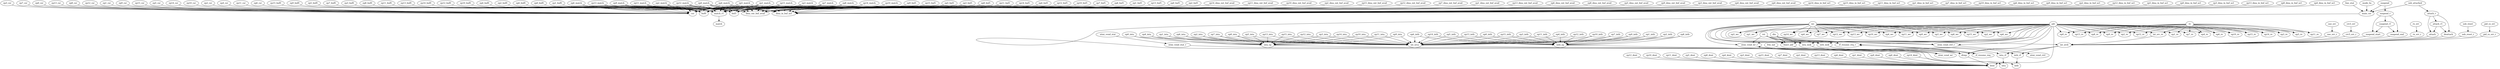 strict digraph "" {
	ep3_csr -> csr	 [weight=1.0];
	ep15_buf0 -> buf0	 [weight=1.0];
	ep9_buf0 -> buf0	 [weight=1.0];
	ep9_buf1 -> buf1	 [weight=1.0];
	ep11_dout -> dout	 [weight=1.0];
	ep11_intb -> intb_ep	 [weight=1.0];
	ep11_intb -> int_srca	 [weight=1.0];
	ep15_buf1 -> buf1	 [weight=1.0];
	crc5_err -> crc5_err_r	 [weight=1.0];
	ep12_inta -> int_srca	 [weight=1.0];
	ep12_inta -> inta_ep	 [weight=1.0];
	utmi_vend_wr -> utmi_vend_wr_r	 [weight=1.0];
	ep14_dma_out_buf_avail -> dma_out_buf_avail	 [weight=1.0];
	suspend_r1 -> suspend_start	 [weight=1.0];
	suspend_r1 -> suspend_end	 [weight=1.0];
	ep5_buf0 -> buf0	 [weight=1.0];
	ep5_buf1 -> buf1	 [weight=1.0];
	adr -> ep1_we	 [weight=1.0];
	adr -> ep6_re	 [weight=1.0];
	adr -> ep0_we	 [weight=1.0];
	adr -> ep7_we	 [weight=1.0];
	adr -> ep12_we	 [weight=1.0];
	adr -> ep13_we	 [weight=1.0];
	adr -> int_src_re	 [weight=1.0];
	adr -> ep10_re	 [weight=1.0];
	adr -> intb_msk	 [weight=1.0];
	adr -> ep15_re	 [weight=1.0];
	adr -> dout	 [weight=20.0];
	adr -> inta_msk	 [weight=1.0];
	adr -> ep10_we	 [weight=1.0];
	adr -> ep4_we	 [weight=1.0];
	adr -> funct_adr	 [weight=1.0];
	adr -> ep14_re	 [weight=1.0];
	adr -> ep3_re	 [weight=1.0];
	adr -> ep5_re	 [weight=1.0];
	adr -> ep11_we	 [weight=1.0];
	adr -> ep9_we	 [weight=1.0];
	adr -> dtmp	 [weight=6.0];
	adr -> ep11_re	 [weight=1.0];
	adr -> utmi_vend_wr_r	 [weight=2.0];
	adr -> ep3_we	 [weight=1.0];
	adr -> ep0_re	 [weight=1.0];
	adr -> ep8_we	 [weight=1.0];
	adr -> ep15_we	 [weight=1.0];
	adr -> ep2_we	 [weight=1.0];
	adr -> ep13_re	 [weight=1.0];
	adr -> ep8_re	 [weight=1.0];
	adr -> ep9_re	 [weight=1.0];
	adr -> ep6_we	 [weight=1.0];
	adr -> ep5_we	 [weight=1.0];
	adr -> utmi_vend_ctrl_r	 [weight=1.0];
	adr -> ep2_re	 [weight=1.0];
	adr -> ep1_re	 [weight=1.0];
	adr -> ep7_re	 [weight=1.0];
	adr -> ep14_we	 [weight=1.0];
	adr -> ep12_re	 [weight=1.0];
	adr -> ep4_re	 [weight=1.0];
	adr -> rf_resume_req_r	 [weight=2.0];
	ep15_match -> match_r1	 [weight=1.0];
	ep15_match -> dma_in_buf_sz1	 [weight=1.0];
	ep15_match -> csr	 [weight=1.0];
	ep15_match -> dma_out_buf_avail	 [weight=1.0];
	ep15_match -> buf1	 [weight=1.0];
	ep15_match -> buf0	 [weight=1.0];
	re -> ep6_re	 [weight=1.0];
	re -> int_src_re	 [weight=1.0];
	re -> ep10_re	 [weight=1.0];
	re -> ep15_re	 [weight=1.0];
	re -> ep14_re	 [weight=1.0];
	re -> ep3_re	 [weight=1.0];
	re -> ep5_re	 [weight=1.0];
	re -> ep11_re	 [weight=1.0];
	re -> ep0_re	 [weight=1.0];
	re -> ep13_re	 [weight=1.0];
	re -> ep8_re	 [weight=1.0];
	re -> ep9_re	 [weight=1.0];
	re -> ep2_re	 [weight=1.0];
	re -> ep1_re	 [weight=1.0];
	re -> ep7_re	 [weight=1.0];
	re -> ep12_re	 [weight=1.0];
	re -> ep4_re	 [weight=1.0];
	ep7_csr -> csr	 [weight=1.0];
	ep10_inta -> int_srca	 [weight=1.0];
	ep10_inta -> inta_ep	 [weight=1.0];
	rst -> intb_msk	 [weight=2.0];
	rst -> inta_msk	 [weight=2.0];
	rst -> funct_adr	 [weight=2.0];
	rst -> int_srcb	 [weight=27.0];
	rst -> utmi_vend_wr_r	 [weight=3.0];
	rst -> rf_resume_req_r	 [weight=3.0];
	ep3_match -> match_r1	 [weight=1.0];
	ep3_match -> dma_in_buf_sz1	 [weight=13.0];
	ep3_match -> csr	 [weight=13.0];
	ep3_match -> dma_out_buf_avail	 [weight=13.0];
	ep3_match -> buf1	 [weight=13.0];
	ep3_match -> buf0	 [weight=13.0];
	ep14_dma_in_buf_sz1 -> dma_in_buf_sz1	 [weight=1.0];
	ep7_buf0 -> buf0	 [weight=1.0];
	ep7_match -> match_r1	 [weight=1.0];
	ep7_match -> dma_in_buf_sz1	 [weight=9.0];
	ep7_match -> csr	 [weight=9.0];
	ep7_match -> dma_out_buf_avail	 [weight=9.0];
	ep7_match -> buf1	 [weight=9.0];
	ep7_match -> buf0	 [weight=9.0];
	ep11_inta -> int_srca	 [weight=1.0];
	ep11_inta -> inta_ep	 [weight=1.0];
	ep3_buf0 -> buf0	 [weight=1.0];
	ep3_buf1 -> buf1	 [weight=1.0];
	ep15_dma_in_buf_sz1 -> dma_in_buf_sz1	 [weight=1.0];
	ep11_dma_in_buf_sz1 -> dma_in_buf_sz1	 [weight=1.0];
	intb_ep -> intb	 [weight=1.0];
	ep9_inta -> int_srca	 [weight=1.0];
	ep9_inta -> inta_ep	 [weight=1.0];
	int_src_re -> int_srcb	 [weight=18.0];
	ep11_dma_out_buf_avail -> dma_out_buf_avail	 [weight=1.0];
	ep8_match -> match_r1	 [weight=1.0];
	ep8_match -> dma_in_buf_sz1	 [weight=8.0];
	ep8_match -> csr	 [weight=8.0];
	ep8_match -> dma_out_buf_avail	 [weight=8.0];
	ep8_match -> buf1	 [weight=8.0];
	ep8_match -> buf0	 [weight=8.0];
	ep1_dma_in_buf_sz1 -> dma_in_buf_sz1	 [weight=1.0];
	ep0_inta -> int_srca	 [weight=1.0];
	ep0_inta -> inta_ep	 [weight=1.0];
	match_r1 -> match	 [weight=1.0];
	ep8_buf1 -> buf1	 [weight=1.0];
	ep8_buf0 -> buf0	 [weight=1.0];
	intb_msk -> intb_rf	 [weight=1.0];
	intb_msk -> dtmp	 [weight=1.0];
	ep14_match -> match_r1	 [weight=1.0];
	ep14_match -> dma_in_buf_sz1	 [weight=2.0];
	ep14_match -> csr	 [weight=2.0];
	ep14_match -> dma_out_buf_avail	 [weight=2.0];
	ep14_match -> buf1	 [weight=2.0];
	ep14_match -> buf0	 [weight=2.0];
	din -> intb_msk	 [weight=1.0];
	din -> inta_msk	 [weight=1.0];
	din -> funct_adr	 [weight=1.0];
	din -> utmi_vend_ctrl_r	 [weight=1.0];
	din -> rf_resume_req_r	 [weight=1.0];
	ep0_csr -> csr	 [weight=1.0];
	ep11_buf0 -> buf0	 [weight=1.0];
	ep11_buf1 -> buf1	 [weight=1.0];
	ep10_match -> match_r1	 [weight=1.0];
	ep10_match -> dma_in_buf_sz1	 [weight=6.0];
	ep10_match -> csr	 [weight=6.0];
	ep10_match -> dma_out_buf_avail	 [weight=6.0];
	ep10_match -> buf1	 [weight=6.0];
	ep10_match -> buf0	 [weight=6.0];
	ep4_intb -> intb_ep	 [weight=1.0];
	ep4_intb -> int_srca	 [weight=1.0];
	ep14_buf1 -> buf1	 [weight=1.0];
	ep12_intb -> intb_ep	 [weight=1.0];
	ep12_intb -> int_srca	 [weight=1.0];
	suspend_start -> int_srcb	 [weight=1.0];
	ep7_dma_in_buf_sz1 -> dma_in_buf_sz1	 [weight=1.0];
	ep10_dma_out_buf_avail -> dma_out_buf_avail	 [weight=1.0];
	ep6_match -> match_r1	 [weight=1.0];
	ep6_match -> dma_in_buf_sz1	 [weight=10.0];
	ep6_match -> csr	 [weight=10.0];
	ep6_match -> dma_out_buf_avail	 [weight=10.0];
	ep6_match -> buf1	 [weight=10.0];
	ep6_match -> buf0	 [weight=10.0];
	ep2_dma_out_buf_avail -> dma_out_buf_avail	 [weight=1.0];
	ep13_csr -> csr	 [weight=1.0];
	ep10_dma_in_buf_sz1 -> dma_in_buf_sz1	 [weight=1.0];
	ep4_inta -> int_srca	 [weight=1.0];
	ep4_inta -> inta_ep	 [weight=1.0];
	inta_msk -> inta_rf	 [weight=1.0];
	inta_msk -> dtmp	 [weight=1.0];
	ep8_csr -> csr	 [weight=1.0];
	ep12_csr -> csr	 [weight=1.0];
	ep1_csr -> csr	 [weight=1.0];
	ep1_inta -> int_srca	 [weight=1.0];
	ep1_inta -> inta_ep	 [weight=1.0];
	line_stat -> main_csr	 [weight=1.0];
	ep5_dout -> dout	 [weight=1.0];
	ep9_csr -> csr	 [weight=1.0];
	ep6_dma_in_buf_sz1 -> dma_in_buf_sz1	 [weight=1.0];
	ep13_buf0 -> buf0	 [weight=1.0];
	ep15_dma_out_buf_avail -> dma_out_buf_avail	 [weight=1.0];
	utmi_vend_stat_r -> dtmp	 [weight=1.0];
	inta_rf -> inta	 [weight=1.0];
	ep10_intb -> intb_ep	 [weight=1.0];
	ep10_intb -> int_srca	 [weight=1.0];
	ep14_buf0 -> buf0	 [weight=1.0];
	funct_adr -> dtmp	 [weight=1.0];
	ep13_match -> match_r1	 [weight=1.0];
	ep13_match -> dma_in_buf_sz1	 [weight=3.0];
	ep13_match -> csr	 [weight=3.0];
	ep13_match -> dma_out_buf_avail	 [weight=3.0];
	ep13_match -> buf1	 [weight=3.0];
	ep13_match -> buf0	 [weight=3.0];
	ep8_dout -> dout	 [weight=1.0];
	we -> ep1_we	 [weight=1.0];
	we -> ep0_we	 [weight=1.0];
	we -> ep7_we	 [weight=1.0];
	we -> ep12_we	 [weight=1.0];
	we -> ep13_we	 [weight=1.0];
	we -> intb_msk	 [weight=1.0];
	we -> inta_msk	 [weight=1.0];
	we -> ep10_we	 [weight=1.0];
	we -> ep4_we	 [weight=1.0];
	we -> funct_adr	 [weight=1.0];
	we -> ep11_we	 [weight=1.0];
	we -> ep9_we	 [weight=1.0];
	we -> utmi_vend_wr_r	 [weight=2.0];
	we -> ep3_we	 [weight=1.0];
	we -> ep8_we	 [weight=1.0];
	we -> ep15_we	 [weight=1.0];
	we -> ep2_we	 [weight=1.0];
	we -> ep6_we	 [weight=1.0];
	we -> ep5_we	 [weight=1.0];
	we -> utmi_vend_ctrl_r	 [weight=1.0];
	we -> ep14_we	 [weight=1.0];
	we -> rf_resume_req_r	 [weight=2.0];
	ep15_csr -> csr	 [weight=1.0];
	ep4_dout -> dout	 [weight=1.0];
	int_srcb -> inta_rf	 [weight=1.0];
	int_srcb -> intb_rf	 [weight=1.0];
	int_srcb -> dtmp	 [weight=1.0];
	ep3_dout -> dout	 [weight=1.0];
	ep15_dout -> dout	 [weight=1.0];
	ep9_match -> match_r1	 [weight=1.0];
	ep9_match -> dma_in_buf_sz1	 [weight=7.0];
	ep9_match -> csr	 [weight=7.0];
	ep9_match -> dma_out_buf_avail	 [weight=7.0];
	ep9_match -> buf1	 [weight=7.0];
	ep9_match -> buf0	 [weight=7.0];
	rf_resume_req -> rf_resume_req_r	 [weight=1.0];
	ep5_csr -> csr	 [weight=1.0];
	ep14_csr -> csr	 [weight=1.0];
	ep7_dout -> dout	 [weight=1.0];
	intb_rf -> intb	 [weight=1.0];
	pid_cs_err -> pid_cs_err_r	 [weight=1.0];
	ep12_dma_out_buf_avail -> dma_out_buf_avail	 [weight=1.0];
	ep9_dma_in_buf_sz1 -> dma_in_buf_sz1	 [weight=1.0];
	ep2_dma_in_buf_sz1 -> dma_in_buf_sz1	 [weight=1.0];
	ep7_dma_out_buf_avail -> dma_out_buf_avail	 [weight=1.0];
	ep1_dma_out_buf_avail -> dma_out_buf_avail	 [weight=1.0];
	rx_err -> rx_err_r	 [weight=1.0];
	suspend_end -> int_srcb	 [weight=1.0];
	suspend -> main_csr	 [weight=1.0];
	suspend -> suspend_r	 [weight=1.0];
	ep12_dma_in_buf_sz1 -> dma_in_buf_sz1	 [weight=1.0];
	ep2_dout -> dout	 [weight=1.0];
	ep4_buf1 -> buf1	 [weight=1.0];
	attach_r1 -> attach	 [weight=1.0];
	attach_r1 -> deattach	 [weight=1.0];
	ep13_dout -> dout	 [weight=1.0];
	ep12_buf1 -> buf1	 [weight=1.0];
	ep12_buf0 -> buf0	 [weight=1.0];
	ep13_dma_out_buf_avail -> dma_out_buf_avail	 [weight=1.0];
	ep10_buf1 -> buf1	 [weight=1.0];
	ep10_buf0 -> buf0	 [weight=1.0];
	ep6_intb -> intb_ep	 [weight=1.0];
	ep6_intb -> int_srca	 [weight=1.0];
	ep6_inta -> int_srca	 [weight=1.0];
	ep6_inta -> inta_ep	 [weight=1.0];
	dtmp -> dout	 [weight=2.0];
	ep6_dma_out_buf_avail -> dma_out_buf_avail	 [weight=1.0];
	int_srca -> dtmp	 [weight=1.0];
	ep6_dout -> dout	 [weight=1.0];
	attach_r -> attach_r1	 [weight=1.0];
	attach_r -> attach	 [weight=1.0];
	attach_r -> deattach	 [weight=1.0];
	ep11_match -> match_r1	 [weight=1.0];
	ep11_match -> dma_in_buf_sz1	 [weight=5.0];
	ep11_match -> csr	 [weight=5.0];
	ep11_match -> dma_out_buf_avail	 [weight=5.0];
	ep11_match -> buf1	 [weight=5.0];
	ep11_match -> buf0	 [weight=5.0];
	ep2_intb -> intb_ep	 [weight=1.0];
	ep2_intb -> int_srca	 [weight=1.0];
	ep2_inta -> int_srca	 [weight=1.0];
	ep2_inta -> inta_ep	 [weight=1.0];
	ep10_csr -> csr	 [weight=1.0];
	attach -> int_srcb	 [weight=1.0];
	ep4_buf0 -> buf0	 [weight=1.0];
	utmi_vend_wr_r -> utmi_vend_wr	 [weight=1.0];
	deattach -> int_srcb	 [weight=1.0];
	ep7_buf1 -> buf1	 [weight=1.0];
	ep7_inta -> int_srca	 [weight=1.0];
	ep7_inta -> inta_ep	 [weight=1.0];
	ep7_intb -> intb_ep	 [weight=1.0];
	ep7_intb -> int_srca	 [weight=1.0];
	main_csr -> dtmp	 [weight=1.0];
	ep2_buf0 -> buf0	 [weight=1.0];
	mode_hs -> main_csr	 [weight=1.0];
	ep8_dma_out_buf_avail -> dma_out_buf_avail	 [weight=1.0];
	ep5_dma_in_buf_sz1 -> dma_in_buf_sz1	 [weight=1.0];
	ep2_match -> match_r1	 [weight=1.0];
	ep2_match -> dma_in_buf_sz1	 [weight=14.0];
	ep2_match -> csr	 [weight=14.0];
	ep2_match -> dma_out_buf_avail	 [weight=14.0];
	ep2_match -> buf1	 [weight=14.0];
	ep2_match -> buf0	 [weight=14.0];
	ep12_match -> match_r1	 [weight=1.0];
	ep12_match -> dma_in_buf_sz1	 [weight=4.0];
	ep12_match -> csr	 [weight=4.0];
	ep12_match -> dma_out_buf_avail	 [weight=4.0];
	ep12_match -> buf1	 [weight=4.0];
	ep12_match -> buf0	 [weight=4.0];
	inta_ep -> inta	 [weight=1.0];
	crc5_err_r -> int_srcb	 [weight=1.0];
	ep2_csr -> csr	 [weight=1.0];
	ep6_buf1 -> buf1	 [weight=1.0];
	ep6_buf0 -> buf0	 [weight=1.0];
	ep4_csr -> csr	 [weight=1.0];
	ep5_dma_out_buf_avail -> dma_out_buf_avail	 [weight=1.0];
	ep1_dout -> dout	 [weight=1.0];
	ep9_intb -> intb_ep	 [weight=1.0];
	ep9_intb -> int_srca	 [weight=1.0];
	usb_reset -> usb_reset_r	 [weight=1.0];
	ep0_dma_in_buf_sz1 -> dma_in_buf_sz1	 [weight=1.0];
	ep0_match -> match_r1	 [weight=1.0];
	ep0_match -> dma_in_buf_sz1	 [weight=16.0];
	ep0_match -> csr	 [weight=16.0];
	ep0_match -> dma_out_buf_avail	 [weight=16.0];
	ep0_match -> buf1	 [weight=16.0];
	ep0_match -> buf0	 [weight=16.0];
	ep9_dout -> dout	 [weight=1.0];
	ep3_dma_in_buf_sz1 -> dma_in_buf_sz1	 [weight=1.0];
	ep9_dma_out_buf_avail -> dma_out_buf_avail	 [weight=1.0];
	ep0_buf0 -> buf0	 [weight=1.0];
	ep1_intb -> intb_ep	 [weight=1.0];
	ep1_intb -> int_srca	 [weight=1.0];
	frm_nat -> dtmp	 [weight=1.0];
	ep8_inta -> int_srca	 [weight=1.0];
	ep8_inta -> inta_ep	 [weight=1.0];
	pid_cs_err_r -> int_srcb	 [weight=1.0];
	ep4_match -> match_r1	 [weight=1.0];
	ep4_match -> dma_in_buf_sz1	 [weight=12.0];
	ep4_match -> csr	 [weight=12.0];
	ep4_match -> dma_out_buf_avail	 [weight=12.0];
	ep4_match -> buf1	 [weight=12.0];
	ep4_match -> buf0	 [weight=12.0];
	ep1_buf1 -> buf1	 [weight=1.0];
	utmi_vend_stat -> utmi_vend_stat_r	 [weight=1.0];
	nse_err -> nse_err_r	 [weight=1.0];
	ep8_intb -> intb_ep	 [weight=1.0];
	ep8_intb -> int_srca	 [weight=1.0];
	ep5_inta -> int_srca	 [weight=1.0];
	ep5_inta -> inta_ep	 [weight=1.0];
	utmi_vend_ctrl_r -> utmi_vend_ctrl	 [weight=1.0];
	ep14_intb -> intb_ep	 [weight=1.0];
	ep14_intb -> int_srca	 [weight=1.0];
	usb_attached -> attach_r	 [weight=1.0];
	usb_attached -> main_csr	 [weight=1.0];
	ep13_dma_in_buf_sz1 -> dma_in_buf_sz1	 [weight=1.0];
	ep8_dma_in_buf_sz1 -> dma_in_buf_sz1	 [weight=1.0];
	ep11_csr -> csr	 [weight=1.0];
	ep1_buf0 -> buf0	 [weight=1.0];
	nse_err_r -> int_srcb	 [weight=1.0];
	ep6_csr -> csr	 [weight=1.0];
	ep0_dout -> dout	 [weight=1.0];
	suspend_r -> suspend_r1	 [weight=1.0];
	suspend_r -> suspend_start	 [weight=1.0];
	suspend_r -> suspend_end	 [weight=1.0];
	ep14_dout -> dout	 [weight=1.0];
	ep13_buf1 -> buf1	 [weight=1.0];
	ep5_match -> match_r1	 [weight=1.0];
	ep5_match -> dma_in_buf_sz1	 [weight=11.0];
	ep5_match -> csr	 [weight=11.0];
	ep5_match -> dma_out_buf_avail	 [weight=11.0];
	ep5_match -> buf1	 [weight=11.0];
	ep5_match -> buf0	 [weight=11.0];
	ep0_buf1 -> buf1	 [weight=1.0];
	usb_reset_r -> int_srcb	 [weight=1.0];
	ep2_buf1 -> buf1	 [weight=1.0];
	ep3_inta -> int_srca	 [weight=1.0];
	ep3_inta -> inta_ep	 [weight=1.0];
	ep12_dout -> dout	 [weight=1.0];
	ep5_intb -> intb_ep	 [weight=1.0];
	ep5_intb -> int_srca	 [weight=1.0];
	ep10_dout -> dout	 [weight=1.0];
	ep3_dma_out_buf_avail -> dma_out_buf_avail	 [weight=1.0];
	ep4_dma_out_buf_avail -> dma_out_buf_avail	 [weight=1.0];
	rx_err_r -> int_srcb	 [weight=1.0];
	ep14_inta -> int_srca	 [weight=1.0];
	ep14_inta -> inta_ep	 [weight=1.0];
	ep4_dma_in_buf_sz1 -> dma_in_buf_sz1	 [weight=1.0];
	ep0_dma_out_buf_avail -> dma_out_buf_avail	 [weight=1.0];
	ep13_intb -> intb_ep	 [weight=1.0];
	ep13_intb -> int_srca	 [weight=1.0];
	ep15_inta -> int_srca	 [weight=1.0];
	ep15_inta -> inta_ep	 [weight=1.0];
	ep15_intb -> intb_ep	 [weight=1.0];
	ep15_intb -> int_srca	 [weight=1.0];
	ep13_inta -> int_srca	 [weight=1.0];
	ep13_inta -> inta_ep	 [weight=1.0];
	ep1_match -> match_r1	 [weight=1.0];
	ep1_match -> dma_in_buf_sz1	 [weight=15.0];
	ep1_match -> csr	 [weight=15.0];
	ep1_match -> dma_out_buf_avail	 [weight=15.0];
	ep1_match -> buf1	 [weight=15.0];
	ep1_match -> buf0	 [weight=15.0];
	ep0_intb -> intb_ep	 [weight=1.0];
	ep0_intb -> int_srca	 [weight=1.0];
	ep3_intb -> intb_ep	 [weight=1.0];
	ep3_intb -> int_srca	 [weight=1.0];
	rf_resume_req_r -> rf_resume_req	 [weight=1.0];
}
